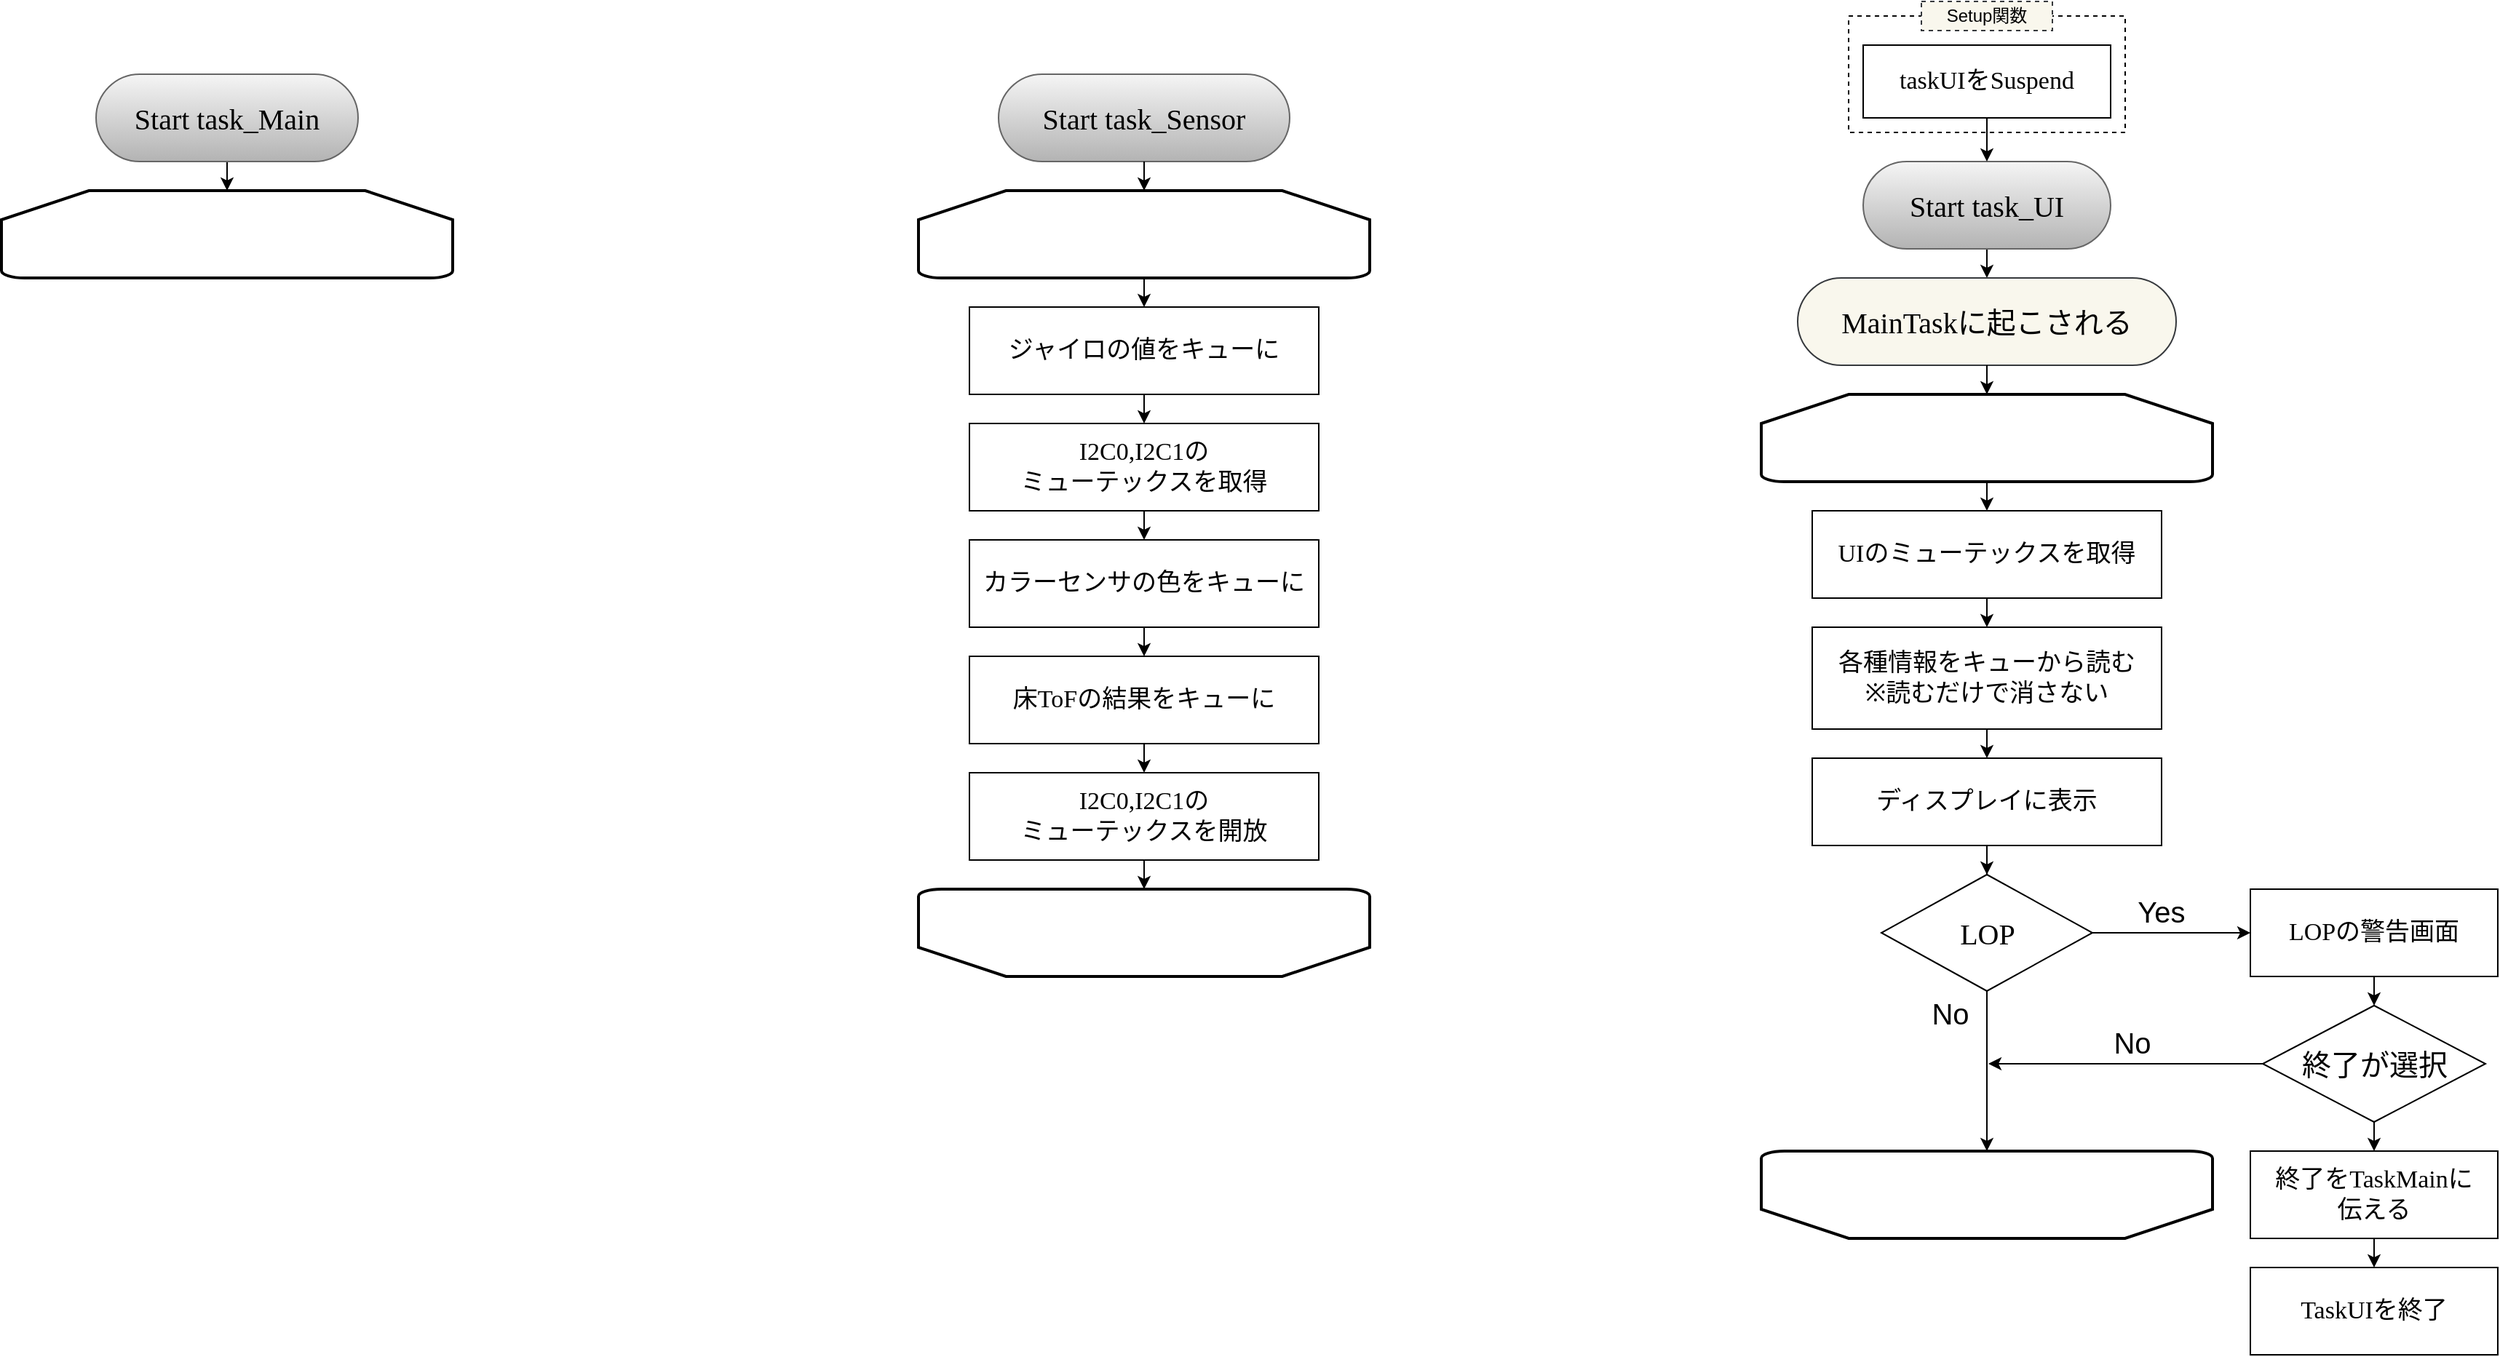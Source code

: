 <mxfile version="22.1.5" type="github">
  <diagram id="C5RBs43oDa-KdzZeNtuy" name="Page-1">
    <mxGraphModel dx="3713" dy="2350" grid="1" gridSize="10" guides="1" tooltips="1" connect="1" arrows="1" fold="1" page="1" pageScale="1" pageWidth="4681" pageHeight="3300" math="0" shadow="0">
      <root>
        <mxCell id="WIyWlLk6GJQsqaUBKTNV-0" />
        <mxCell id="WIyWlLk6GJQsqaUBKTNV-1" parent="WIyWlLk6GJQsqaUBKTNV-0" />
        <mxCell id="kxtuZ_JRuEyIZq0aezZ3-4" style="edgeStyle=orthogonalEdgeStyle;rounded=0;orthogonalLoop=1;jettySize=auto;html=1;exitX=0.5;exitY=1;exitDx=0;exitDy=0;entryX=0.5;entryY=0;entryDx=0;entryDy=0;" edge="1" parent="WIyWlLk6GJQsqaUBKTNV-1" source="kxtuZ_JRuEyIZq0aezZ3-0">
          <mxGeometry relative="1" as="geometry">
            <mxPoint x="170" y="140" as="targetPoint" />
          </mxGeometry>
        </mxCell>
        <mxCell id="kxtuZ_JRuEyIZq0aezZ3-0" value="&lt;font style=&quot;font-size: 20px;&quot; face=&quot;Zen Kaku Gothic New&quot;&gt;Start task_Main&lt;/font&gt;" style="rounded=1;whiteSpace=wrap;html=1;fillColor=#f5f5f5;strokeColor=#666666;gradientColor=#b3b3b3;arcSize=50;" vertex="1" parent="WIyWlLk6GJQsqaUBKTNV-1">
          <mxGeometry x="80" y="60" width="180" height="60" as="geometry" />
        </mxCell>
        <mxCell id="kxtuZ_JRuEyIZq0aezZ3-1" value="&lt;font style=&quot;font-size: 20px;&quot; face=&quot;Zen Kaku Gothic New&quot;&gt;Start task_Sensor&lt;/font&gt;" style="rounded=1;whiteSpace=wrap;html=1;fillColor=#f5f5f5;strokeColor=#666666;gradientColor=#b3b3b3;arcSize=50;" vertex="1" parent="WIyWlLk6GJQsqaUBKTNV-1">
          <mxGeometry x="700" y="60" width="200" height="60" as="geometry" />
        </mxCell>
        <mxCell id="kxtuZ_JRuEyIZq0aezZ3-27" style="edgeStyle=orthogonalEdgeStyle;rounded=0;orthogonalLoop=1;jettySize=auto;html=1;exitX=0.5;exitY=1;exitDx=0;exitDy=0;entryX=0.5;entryY=0;entryDx=0;entryDy=0;" edge="1" parent="WIyWlLk6GJQsqaUBKTNV-1" source="kxtuZ_JRuEyIZq0aezZ3-2" target="kxtuZ_JRuEyIZq0aezZ3-26">
          <mxGeometry relative="1" as="geometry" />
        </mxCell>
        <mxCell id="kxtuZ_JRuEyIZq0aezZ3-2" value="&lt;font style=&quot;font-size: 20px;&quot; face=&quot;Zen Kaku Gothic New&quot;&gt;Start task_UI&lt;br&gt;&lt;/font&gt;" style="rounded=1;whiteSpace=wrap;html=1;fillColor=#f5f5f5;strokeColor=#666666;gradientColor=#b3b3b3;arcSize=50;" vertex="1" parent="WIyWlLk6GJQsqaUBKTNV-1">
          <mxGeometry x="1294" y="120" width="170" height="60" as="geometry" />
        </mxCell>
        <mxCell id="kxtuZ_JRuEyIZq0aezZ3-14" style="edgeStyle=orthogonalEdgeStyle;rounded=0;orthogonalLoop=1;jettySize=auto;html=1;exitX=0.5;exitY=1;exitDx=0;exitDy=0;entryX=0.5;entryY=0;entryDx=0;entryDy=0;" edge="1" parent="WIyWlLk6GJQsqaUBKTNV-1" source="kxtuZ_JRuEyIZq0aezZ3-6" target="kxtuZ_JRuEyIZq0aezZ3-12">
          <mxGeometry relative="1" as="geometry" />
        </mxCell>
        <mxCell id="kxtuZ_JRuEyIZq0aezZ3-6" value="&lt;font style=&quot;font-size: 17px;&quot; data-font-src=&quot;https://fonts.googleapis.com/css?family=Zen+Kaku+Gothic+New&quot; face=&quot;Zen Kaku Gothic New&quot;&gt;I2C0,I2C1の&lt;br&gt;ミューテックスを取得&lt;/font&gt;" style="rounded=0;whiteSpace=wrap;html=1;" vertex="1" parent="WIyWlLk6GJQsqaUBKTNV-1">
          <mxGeometry x="680" y="300" width="240" height="60" as="geometry" />
        </mxCell>
        <mxCell id="kxtuZ_JRuEyIZq0aezZ3-22" style="edgeStyle=orthogonalEdgeStyle;rounded=0;orthogonalLoop=1;jettySize=auto;html=1;exitX=0.5;exitY=1;exitDx=0;exitDy=0;exitPerimeter=0;entryX=0.5;entryY=0;entryDx=0;entryDy=0;" edge="1" parent="WIyWlLk6GJQsqaUBKTNV-1" source="kxtuZ_JRuEyIZq0aezZ3-8" target="kxtuZ_JRuEyIZq0aezZ3-18">
          <mxGeometry relative="1" as="geometry" />
        </mxCell>
        <mxCell id="kxtuZ_JRuEyIZq0aezZ3-8" value="" style="strokeWidth=2;html=1;shape=mxgraph.flowchart.loop_limit;whiteSpace=wrap;" vertex="1" parent="WIyWlLk6GJQsqaUBKTNV-1">
          <mxGeometry x="645" y="140" width="310" height="60" as="geometry" />
        </mxCell>
        <mxCell id="kxtuZ_JRuEyIZq0aezZ3-9" style="edgeStyle=orthogonalEdgeStyle;rounded=0;orthogonalLoop=1;jettySize=auto;html=1;exitX=0.5;exitY=1;exitDx=0;exitDy=0;entryX=0.5;entryY=0;entryDx=0;entryDy=0;entryPerimeter=0;" edge="1" parent="WIyWlLk6GJQsqaUBKTNV-1" source="kxtuZ_JRuEyIZq0aezZ3-1" target="kxtuZ_JRuEyIZq0aezZ3-8">
          <mxGeometry relative="1" as="geometry" />
        </mxCell>
        <mxCell id="kxtuZ_JRuEyIZq0aezZ3-15" style="edgeStyle=orthogonalEdgeStyle;rounded=0;orthogonalLoop=1;jettySize=auto;html=1;exitX=0.5;exitY=1;exitDx=0;exitDy=0;entryX=0.5;entryY=0;entryDx=0;entryDy=0;" edge="1" parent="WIyWlLk6GJQsqaUBKTNV-1" source="kxtuZ_JRuEyIZq0aezZ3-12" target="kxtuZ_JRuEyIZq0aezZ3-13">
          <mxGeometry relative="1" as="geometry" />
        </mxCell>
        <mxCell id="kxtuZ_JRuEyIZq0aezZ3-12" value="&lt;font face=&quot;Zen Kaku Gothic New&quot;&gt;&lt;span style=&quot;font-size: 17px;&quot;&gt;カラーセンサの色をキューに&lt;/span&gt;&lt;/font&gt;" style="rounded=0;whiteSpace=wrap;html=1;" vertex="1" parent="WIyWlLk6GJQsqaUBKTNV-1">
          <mxGeometry x="680" y="380" width="240" height="60" as="geometry" />
        </mxCell>
        <mxCell id="kxtuZ_JRuEyIZq0aezZ3-17" style="edgeStyle=orthogonalEdgeStyle;rounded=0;orthogonalLoop=1;jettySize=auto;html=1;exitX=0.5;exitY=1;exitDx=0;exitDy=0;entryX=0.5;entryY=0;entryDx=0;entryDy=0;" edge="1" parent="WIyWlLk6GJQsqaUBKTNV-1" source="kxtuZ_JRuEyIZq0aezZ3-13" target="kxtuZ_JRuEyIZq0aezZ3-16">
          <mxGeometry relative="1" as="geometry" />
        </mxCell>
        <mxCell id="kxtuZ_JRuEyIZq0aezZ3-13" value="&lt;font face=&quot;Zen Kaku Gothic New&quot;&gt;&lt;span style=&quot;font-size: 17px;&quot;&gt;床ToFの結果をキューに&lt;/span&gt;&lt;/font&gt;" style="rounded=0;whiteSpace=wrap;html=1;" vertex="1" parent="WIyWlLk6GJQsqaUBKTNV-1">
          <mxGeometry x="680" y="460" width="240" height="60" as="geometry" />
        </mxCell>
        <mxCell id="kxtuZ_JRuEyIZq0aezZ3-16" value="&lt;font style=&quot;font-size: 17px;&quot; data-font-src=&quot;https://fonts.googleapis.com/css?family=Zen+Kaku+Gothic+New&quot; face=&quot;Zen Kaku Gothic New&quot;&gt;I2C0,I2C1の&lt;br&gt;ミューテックスを開放&lt;/font&gt;" style="rounded=0;whiteSpace=wrap;html=1;" vertex="1" parent="WIyWlLk6GJQsqaUBKTNV-1">
          <mxGeometry x="680" y="540" width="240" height="60" as="geometry" />
        </mxCell>
        <mxCell id="kxtuZ_JRuEyIZq0aezZ3-23" style="edgeStyle=orthogonalEdgeStyle;rounded=0;orthogonalLoop=1;jettySize=auto;html=1;exitX=0.5;exitY=1;exitDx=0;exitDy=0;entryX=0.5;entryY=0;entryDx=0;entryDy=0;" edge="1" parent="WIyWlLk6GJQsqaUBKTNV-1" source="kxtuZ_JRuEyIZq0aezZ3-18" target="kxtuZ_JRuEyIZq0aezZ3-6">
          <mxGeometry relative="1" as="geometry" />
        </mxCell>
        <mxCell id="kxtuZ_JRuEyIZq0aezZ3-18" value="&lt;font face=&quot;Zen Kaku Gothic New&quot;&gt;&lt;span style=&quot;font-size: 17px;&quot;&gt;ジャイロの値をキューに&lt;/span&gt;&lt;/font&gt;" style="rounded=0;whiteSpace=wrap;html=1;" vertex="1" parent="WIyWlLk6GJQsqaUBKTNV-1">
          <mxGeometry x="680" y="220" width="240" height="60" as="geometry" />
        </mxCell>
        <mxCell id="kxtuZ_JRuEyIZq0aezZ3-24" value="" style="strokeWidth=2;html=1;shape=mxgraph.flowchart.loop_limit;whiteSpace=wrap;rotation=-180;" vertex="1" parent="WIyWlLk6GJQsqaUBKTNV-1">
          <mxGeometry x="645" y="620" width="310" height="60" as="geometry" />
        </mxCell>
        <mxCell id="kxtuZ_JRuEyIZq0aezZ3-25" style="edgeStyle=orthogonalEdgeStyle;rounded=0;orthogonalLoop=1;jettySize=auto;html=1;exitX=0.5;exitY=1;exitDx=0;exitDy=0;entryX=0.5;entryY=1;entryDx=0;entryDy=0;entryPerimeter=0;" edge="1" parent="WIyWlLk6GJQsqaUBKTNV-1" source="kxtuZ_JRuEyIZq0aezZ3-16" target="kxtuZ_JRuEyIZq0aezZ3-24">
          <mxGeometry relative="1" as="geometry" />
        </mxCell>
        <mxCell id="kxtuZ_JRuEyIZq0aezZ3-26" value="&lt;font style=&quot;font-size: 20px;&quot; face=&quot;Zen Kaku Gothic New&quot;&gt;MainTaskに起こされる&lt;br&gt;&lt;/font&gt;" style="rounded=1;whiteSpace=wrap;html=1;arcSize=50;fillColor=#f9f7ed;strokeColor=#36393d;" vertex="1" parent="WIyWlLk6GJQsqaUBKTNV-1">
          <mxGeometry x="1249" y="200" width="260" height="60" as="geometry" />
        </mxCell>
        <mxCell id="kxtuZ_JRuEyIZq0aezZ3-29" style="edgeStyle=orthogonalEdgeStyle;rounded=0;orthogonalLoop=1;jettySize=auto;html=1;exitX=0.5;exitY=1;exitDx=0;exitDy=0;entryX=0.5;entryY=0;entryDx=0;entryDy=0;" edge="1" parent="WIyWlLk6GJQsqaUBKTNV-1" source="kxtuZ_JRuEyIZq0aezZ3-28" target="kxtuZ_JRuEyIZq0aezZ3-2">
          <mxGeometry relative="1" as="geometry" />
        </mxCell>
        <mxCell id="kxtuZ_JRuEyIZq0aezZ3-28" value="&lt;font style=&quot;font-size: 17px;&quot; data-font-src=&quot;https://fonts.googleapis.com/css?family=Zen+Kaku+Gothic+New&quot; face=&quot;Zen Kaku Gothic New&quot;&gt;taskUIをSuspend&lt;/font&gt;" style="rounded=0;whiteSpace=wrap;html=1;" vertex="1" parent="WIyWlLk6GJQsqaUBKTNV-1">
          <mxGeometry x="1294" y="40" width="170" height="50" as="geometry" />
        </mxCell>
        <mxCell id="kxtuZ_JRuEyIZq0aezZ3-30" value="" style="rounded=0;whiteSpace=wrap;html=1;fillColor=none;dashed=1;" vertex="1" parent="WIyWlLk6GJQsqaUBKTNV-1">
          <mxGeometry x="1284" y="20" width="190" height="80" as="geometry" />
        </mxCell>
        <mxCell id="kxtuZ_JRuEyIZq0aezZ3-31" value="Setup関数" style="rounded=0;whiteSpace=wrap;html=1;strokeColor=#36393d;dashed=1;fillColor=#f9f7ed;" vertex="1" parent="WIyWlLk6GJQsqaUBKTNV-1">
          <mxGeometry x="1334" y="10" width="90" height="20" as="geometry" />
        </mxCell>
        <mxCell id="kxtuZ_JRuEyIZq0aezZ3-44" style="edgeStyle=orthogonalEdgeStyle;rounded=0;orthogonalLoop=1;jettySize=auto;html=1;exitX=0.5;exitY=1;exitDx=0;exitDy=0;exitPerimeter=0;entryX=0.5;entryY=0;entryDx=0;entryDy=0;" edge="1" parent="WIyWlLk6GJQsqaUBKTNV-1" source="kxtuZ_JRuEyIZq0aezZ3-32" target="kxtuZ_JRuEyIZq0aezZ3-43">
          <mxGeometry relative="1" as="geometry" />
        </mxCell>
        <mxCell id="kxtuZ_JRuEyIZq0aezZ3-32" value="" style="strokeWidth=2;html=1;shape=mxgraph.flowchart.loop_limit;whiteSpace=wrap;" vertex="1" parent="WIyWlLk6GJQsqaUBKTNV-1">
          <mxGeometry x="1224" y="280" width="310" height="60" as="geometry" />
        </mxCell>
        <mxCell id="kxtuZ_JRuEyIZq0aezZ3-33" style="edgeStyle=orthogonalEdgeStyle;rounded=0;orthogonalLoop=1;jettySize=auto;html=1;exitX=0.5;exitY=1;exitDx=0;exitDy=0;entryX=0.5;entryY=0;entryDx=0;entryDy=0;entryPerimeter=0;" edge="1" parent="WIyWlLk6GJQsqaUBKTNV-1" source="kxtuZ_JRuEyIZq0aezZ3-26" target="kxtuZ_JRuEyIZq0aezZ3-32">
          <mxGeometry relative="1" as="geometry" />
        </mxCell>
        <mxCell id="kxtuZ_JRuEyIZq0aezZ3-34" value="" style="strokeWidth=2;html=1;shape=mxgraph.flowchart.loop_limit;whiteSpace=wrap;" vertex="1" parent="WIyWlLk6GJQsqaUBKTNV-1">
          <mxGeometry x="15" y="140" width="310" height="60" as="geometry" />
        </mxCell>
        <mxCell id="kxtuZ_JRuEyIZq0aezZ3-40" style="edgeStyle=orthogonalEdgeStyle;rounded=0;orthogonalLoop=1;jettySize=auto;html=1;exitX=0.5;exitY=1;exitDx=0;exitDy=0;entryX=0.5;entryY=0;entryDx=0;entryDy=0;" edge="1" parent="WIyWlLk6GJQsqaUBKTNV-1" source="kxtuZ_JRuEyIZq0aezZ3-35" target="kxtuZ_JRuEyIZq0aezZ3-38">
          <mxGeometry relative="1" as="geometry" />
        </mxCell>
        <mxCell id="kxtuZ_JRuEyIZq0aezZ3-35" value="&lt;font face=&quot;Zen Kaku Gothic New&quot;&gt;&lt;span style=&quot;font-size: 17px;&quot;&gt;各種情報をキューから読む&lt;br&gt;※読むだけで消さない&lt;/span&gt;&lt;/font&gt;" style="rounded=0;whiteSpace=wrap;html=1;" vertex="1" parent="WIyWlLk6GJQsqaUBKTNV-1">
          <mxGeometry x="1259" y="440" width="240" height="70" as="geometry" />
        </mxCell>
        <mxCell id="kxtuZ_JRuEyIZq0aezZ3-42" style="edgeStyle=orthogonalEdgeStyle;rounded=0;orthogonalLoop=1;jettySize=auto;html=1;exitX=0.5;exitY=1;exitDx=0;exitDy=0;" edge="1" parent="WIyWlLk6GJQsqaUBKTNV-1" source="kxtuZ_JRuEyIZq0aezZ3-38" target="kxtuZ_JRuEyIZq0aezZ3-41">
          <mxGeometry relative="1" as="geometry" />
        </mxCell>
        <mxCell id="kxtuZ_JRuEyIZq0aezZ3-38" value="&lt;font face=&quot;Zen Kaku Gothic New&quot;&gt;&lt;span style=&quot;font-size: 17px;&quot;&gt;ディスプレイに表示&lt;/span&gt;&lt;/font&gt;" style="rounded=0;whiteSpace=wrap;html=1;" vertex="1" parent="WIyWlLk6GJQsqaUBKTNV-1">
          <mxGeometry x="1259" y="530" width="240" height="60" as="geometry" />
        </mxCell>
        <mxCell id="kxtuZ_JRuEyIZq0aezZ3-49" style="edgeStyle=orthogonalEdgeStyle;rounded=0;orthogonalLoop=1;jettySize=auto;html=1;exitX=1;exitY=0.5;exitDx=0;exitDy=0;entryX=0;entryY=0.5;entryDx=0;entryDy=0;" edge="1" parent="WIyWlLk6GJQsqaUBKTNV-1" source="kxtuZ_JRuEyIZq0aezZ3-41" target="kxtuZ_JRuEyIZq0aezZ3-47">
          <mxGeometry relative="1" as="geometry" />
        </mxCell>
        <mxCell id="kxtuZ_JRuEyIZq0aezZ3-41" value="&lt;font data-font-src=&quot;https://fonts.googleapis.com/css?family=Zen+Kaku+Gothic+New&quot; face=&quot;Zen Kaku Gothic New&quot; style=&quot;font-size: 20px;&quot;&gt;LOP&lt;/font&gt;" style="rhombus;whiteSpace=wrap;html=1;" vertex="1" parent="WIyWlLk6GJQsqaUBKTNV-1">
          <mxGeometry x="1306.5" y="610" width="145" height="80" as="geometry" />
        </mxCell>
        <mxCell id="kxtuZ_JRuEyIZq0aezZ3-45" style="edgeStyle=orthogonalEdgeStyle;rounded=0;orthogonalLoop=1;jettySize=auto;html=1;exitX=0.5;exitY=1;exitDx=0;exitDy=0;entryX=0.5;entryY=0;entryDx=0;entryDy=0;" edge="1" parent="WIyWlLk6GJQsqaUBKTNV-1" source="kxtuZ_JRuEyIZq0aezZ3-43" target="kxtuZ_JRuEyIZq0aezZ3-35">
          <mxGeometry relative="1" as="geometry" />
        </mxCell>
        <mxCell id="kxtuZ_JRuEyIZq0aezZ3-43" value="&lt;font face=&quot;Zen Kaku Gothic New&quot;&gt;&lt;span style=&quot;font-size: 17px;&quot;&gt;UIのミューテックスを取得&lt;/span&gt;&lt;/font&gt;" style="rounded=0;whiteSpace=wrap;html=1;" vertex="1" parent="WIyWlLk6GJQsqaUBKTNV-1">
          <mxGeometry x="1259" y="360" width="240" height="60" as="geometry" />
        </mxCell>
        <mxCell id="kxtuZ_JRuEyIZq0aezZ3-53" style="edgeStyle=orthogonalEdgeStyle;rounded=0;orthogonalLoop=1;jettySize=auto;html=1;exitX=0.5;exitY=1;exitDx=0;exitDy=0;entryX=0.5;entryY=0;entryDx=0;entryDy=0;" edge="1" parent="WIyWlLk6GJQsqaUBKTNV-1" source="kxtuZ_JRuEyIZq0aezZ3-47" target="kxtuZ_JRuEyIZq0aezZ3-52">
          <mxGeometry relative="1" as="geometry" />
        </mxCell>
        <mxCell id="kxtuZ_JRuEyIZq0aezZ3-47" value="&lt;font face=&quot;Zen Kaku Gothic New&quot;&gt;&lt;span style=&quot;font-size: 17px;&quot;&gt;LOPの警告画面&lt;/span&gt;&lt;/font&gt;" style="rounded=0;whiteSpace=wrap;html=1;" vertex="1" parent="WIyWlLk6GJQsqaUBKTNV-1">
          <mxGeometry x="1560" y="620" width="170" height="60" as="geometry" />
        </mxCell>
        <mxCell id="kxtuZ_JRuEyIZq0aezZ3-50" value="&lt;font style=&quot;font-size: 20px;&quot;&gt;Yes&lt;/font&gt;" style="text;html=1;strokeColor=none;fillColor=none;align=center;verticalAlign=middle;whiteSpace=wrap;rounded=0;" vertex="1" parent="WIyWlLk6GJQsqaUBKTNV-1">
          <mxGeometry x="1469" y="620" width="60" height="30" as="geometry" />
        </mxCell>
        <mxCell id="kxtuZ_JRuEyIZq0aezZ3-57" style="edgeStyle=orthogonalEdgeStyle;rounded=0;orthogonalLoop=1;jettySize=auto;html=1;exitX=0.5;exitY=1;exitDx=0;exitDy=0;entryX=0.5;entryY=0;entryDx=0;entryDy=0;" edge="1" parent="WIyWlLk6GJQsqaUBKTNV-1" source="kxtuZ_JRuEyIZq0aezZ3-52" target="kxtuZ_JRuEyIZq0aezZ3-56">
          <mxGeometry relative="1" as="geometry" />
        </mxCell>
        <mxCell id="kxtuZ_JRuEyIZq0aezZ3-62" style="edgeStyle=orthogonalEdgeStyle;rounded=0;orthogonalLoop=1;jettySize=auto;html=1;exitX=0;exitY=0.5;exitDx=0;exitDy=0;" edge="1" parent="WIyWlLk6GJQsqaUBKTNV-1" source="kxtuZ_JRuEyIZq0aezZ3-52">
          <mxGeometry relative="1" as="geometry">
            <mxPoint x="1380" y="740" as="targetPoint" />
          </mxGeometry>
        </mxCell>
        <mxCell id="kxtuZ_JRuEyIZq0aezZ3-52" value="&lt;font face=&quot;Zen Kaku Gothic New&quot;&gt;&lt;span style=&quot;font-size: 20px;&quot;&gt;終了が選択&lt;/span&gt;&lt;/font&gt;" style="rhombus;whiteSpace=wrap;html=1;" vertex="1" parent="WIyWlLk6GJQsqaUBKTNV-1">
          <mxGeometry x="1568.5" y="700" width="153" height="80" as="geometry" />
        </mxCell>
        <mxCell id="kxtuZ_JRuEyIZq0aezZ3-54" value="" style="strokeWidth=2;html=1;shape=mxgraph.flowchart.loop_limit;whiteSpace=wrap;rotation=-180;" vertex="1" parent="WIyWlLk6GJQsqaUBKTNV-1">
          <mxGeometry x="1224" y="800" width="310" height="60" as="geometry" />
        </mxCell>
        <mxCell id="kxtuZ_JRuEyIZq0aezZ3-55" value="&lt;font face=&quot;Zen Kaku Gothic New&quot;&gt;&lt;span style=&quot;font-size: 17px;&quot;&gt;TaskUIを終了&lt;/span&gt;&lt;/font&gt;" style="rounded=0;whiteSpace=wrap;html=1;" vertex="1" parent="WIyWlLk6GJQsqaUBKTNV-1">
          <mxGeometry x="1560" y="880" width="170" height="60" as="geometry" />
        </mxCell>
        <mxCell id="kxtuZ_JRuEyIZq0aezZ3-58" style="edgeStyle=orthogonalEdgeStyle;rounded=0;orthogonalLoop=1;jettySize=auto;html=1;exitX=0.5;exitY=1;exitDx=0;exitDy=0;entryX=0.5;entryY=0;entryDx=0;entryDy=0;" edge="1" parent="WIyWlLk6GJQsqaUBKTNV-1" source="kxtuZ_JRuEyIZq0aezZ3-56" target="kxtuZ_JRuEyIZq0aezZ3-55">
          <mxGeometry relative="1" as="geometry" />
        </mxCell>
        <mxCell id="kxtuZ_JRuEyIZq0aezZ3-56" value="&lt;font face=&quot;Zen Kaku Gothic New&quot;&gt;&lt;span style=&quot;font-size: 17px;&quot;&gt;終了をTaskMainに&lt;br&gt;伝える&lt;/span&gt;&lt;/font&gt;" style="rounded=0;whiteSpace=wrap;html=1;" vertex="1" parent="WIyWlLk6GJQsqaUBKTNV-1">
          <mxGeometry x="1560" y="800" width="170" height="60" as="geometry" />
        </mxCell>
        <mxCell id="kxtuZ_JRuEyIZq0aezZ3-59" style="edgeStyle=orthogonalEdgeStyle;rounded=0;orthogonalLoop=1;jettySize=auto;html=1;exitX=0.5;exitY=1;exitDx=0;exitDy=0;entryX=0.5;entryY=1;entryDx=0;entryDy=0;entryPerimeter=0;" edge="1" parent="WIyWlLk6GJQsqaUBKTNV-1" source="kxtuZ_JRuEyIZq0aezZ3-41" target="kxtuZ_JRuEyIZq0aezZ3-54">
          <mxGeometry relative="1" as="geometry" />
        </mxCell>
        <mxCell id="kxtuZ_JRuEyIZq0aezZ3-60" value="&lt;font style=&quot;font-size: 20px;&quot;&gt;No&lt;/font&gt;" style="text;html=1;strokeColor=none;fillColor=none;align=center;verticalAlign=middle;whiteSpace=wrap;rounded=0;" vertex="1" parent="WIyWlLk6GJQsqaUBKTNV-1">
          <mxGeometry x="1324" y="690" width="60" height="30" as="geometry" />
        </mxCell>
        <mxCell id="kxtuZ_JRuEyIZq0aezZ3-63" value="&lt;font style=&quot;font-size: 20px;&quot;&gt;No&lt;/font&gt;" style="text;html=1;strokeColor=none;fillColor=none;align=center;verticalAlign=middle;whiteSpace=wrap;rounded=0;" vertex="1" parent="WIyWlLk6GJQsqaUBKTNV-1">
          <mxGeometry x="1449" y="710" width="60" height="30" as="geometry" />
        </mxCell>
      </root>
    </mxGraphModel>
  </diagram>
</mxfile>
